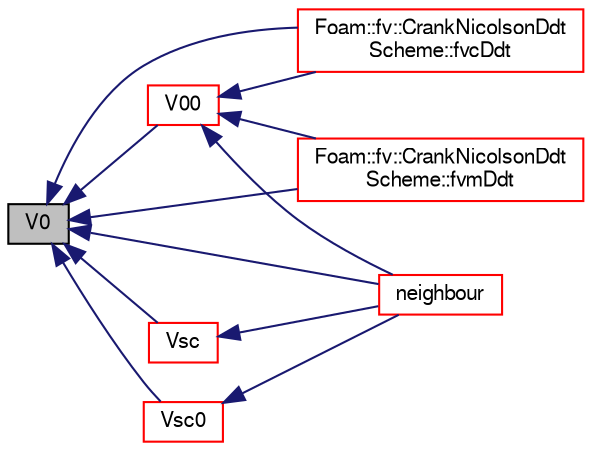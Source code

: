 digraph "V0"
{
  bgcolor="transparent";
  edge [fontname="FreeSans",fontsize="10",labelfontname="FreeSans",labelfontsize="10"];
  node [fontname="FreeSans",fontsize="10",shape=record];
  rankdir="LR";
  Node13658 [label="V0",height=0.2,width=0.4,color="black", fillcolor="grey75", style="filled", fontcolor="black"];
  Node13658 -> Node13659 [dir="back",color="midnightblue",fontsize="10",style="solid",fontname="FreeSans"];
  Node13659 [label="Foam::fv::CrankNicolsonDdt\lScheme::fvcDdt",height=0.2,width=0.4,color="red",URL="$a22478.html#a2b9a1541ce06c457e16e2cb676f67e46"];
  Node13658 -> Node13662 [dir="back",color="midnightblue",fontsize="10",style="solid",fontname="FreeSans"];
  Node13662 [label="Foam::fv::CrankNicolsonDdt\lScheme::fvmDdt",height=0.2,width=0.4,color="red",URL="$a22478.html#a8602a98a4ac41054bb3dcf8adc93b94b"];
  Node13658 -> Node13669 [dir="back",color="midnightblue",fontsize="10",style="solid",fontname="FreeSans"];
  Node13669 [label="neighbour",height=0.2,width=0.4,color="red",URL="$a22766.html#aab1a7f2af09b33005a527e107c7b3fad",tooltip="Internal face neighbour. "];
  Node13658 -> Node15690 [dir="back",color="midnightblue",fontsize="10",style="solid",fontname="FreeSans"];
  Node15690 [label="V00",height=0.2,width=0.4,color="red",URL="$a22766.html#a237ac2c94482d18470688cd2a0320dc6",tooltip="Return old-old-time cell volumes. "];
  Node15690 -> Node13659 [dir="back",color="midnightblue",fontsize="10",style="solid",fontname="FreeSans"];
  Node15690 -> Node13662 [dir="back",color="midnightblue",fontsize="10",style="solid",fontname="FreeSans"];
  Node15690 -> Node13669 [dir="back",color="midnightblue",fontsize="10",style="solid",fontname="FreeSans"];
  Node13658 -> Node14387 [dir="back",color="midnightblue",fontsize="10",style="solid",fontname="FreeSans"];
  Node14387 [label="Vsc",height=0.2,width=0.4,color="red",URL="$a22766.html#a61b308a9e81e12d6366766fa88c6c4d1",tooltip="Return sub-cycle cell volumes. "];
  Node14387 -> Node13669 [dir="back",color="midnightblue",fontsize="10",style="solid",fontname="FreeSans"];
  Node13658 -> Node14390 [dir="back",color="midnightblue",fontsize="10",style="solid",fontname="FreeSans"];
  Node14390 [label="Vsc0",height=0.2,width=0.4,color="red",URL="$a22766.html#ab869eee7a25d05479757162c41bfc973",tooltip="Return sub-cycl old-time cell volumes. "];
  Node14390 -> Node13669 [dir="back",color="midnightblue",fontsize="10",style="solid",fontname="FreeSans"];
}
